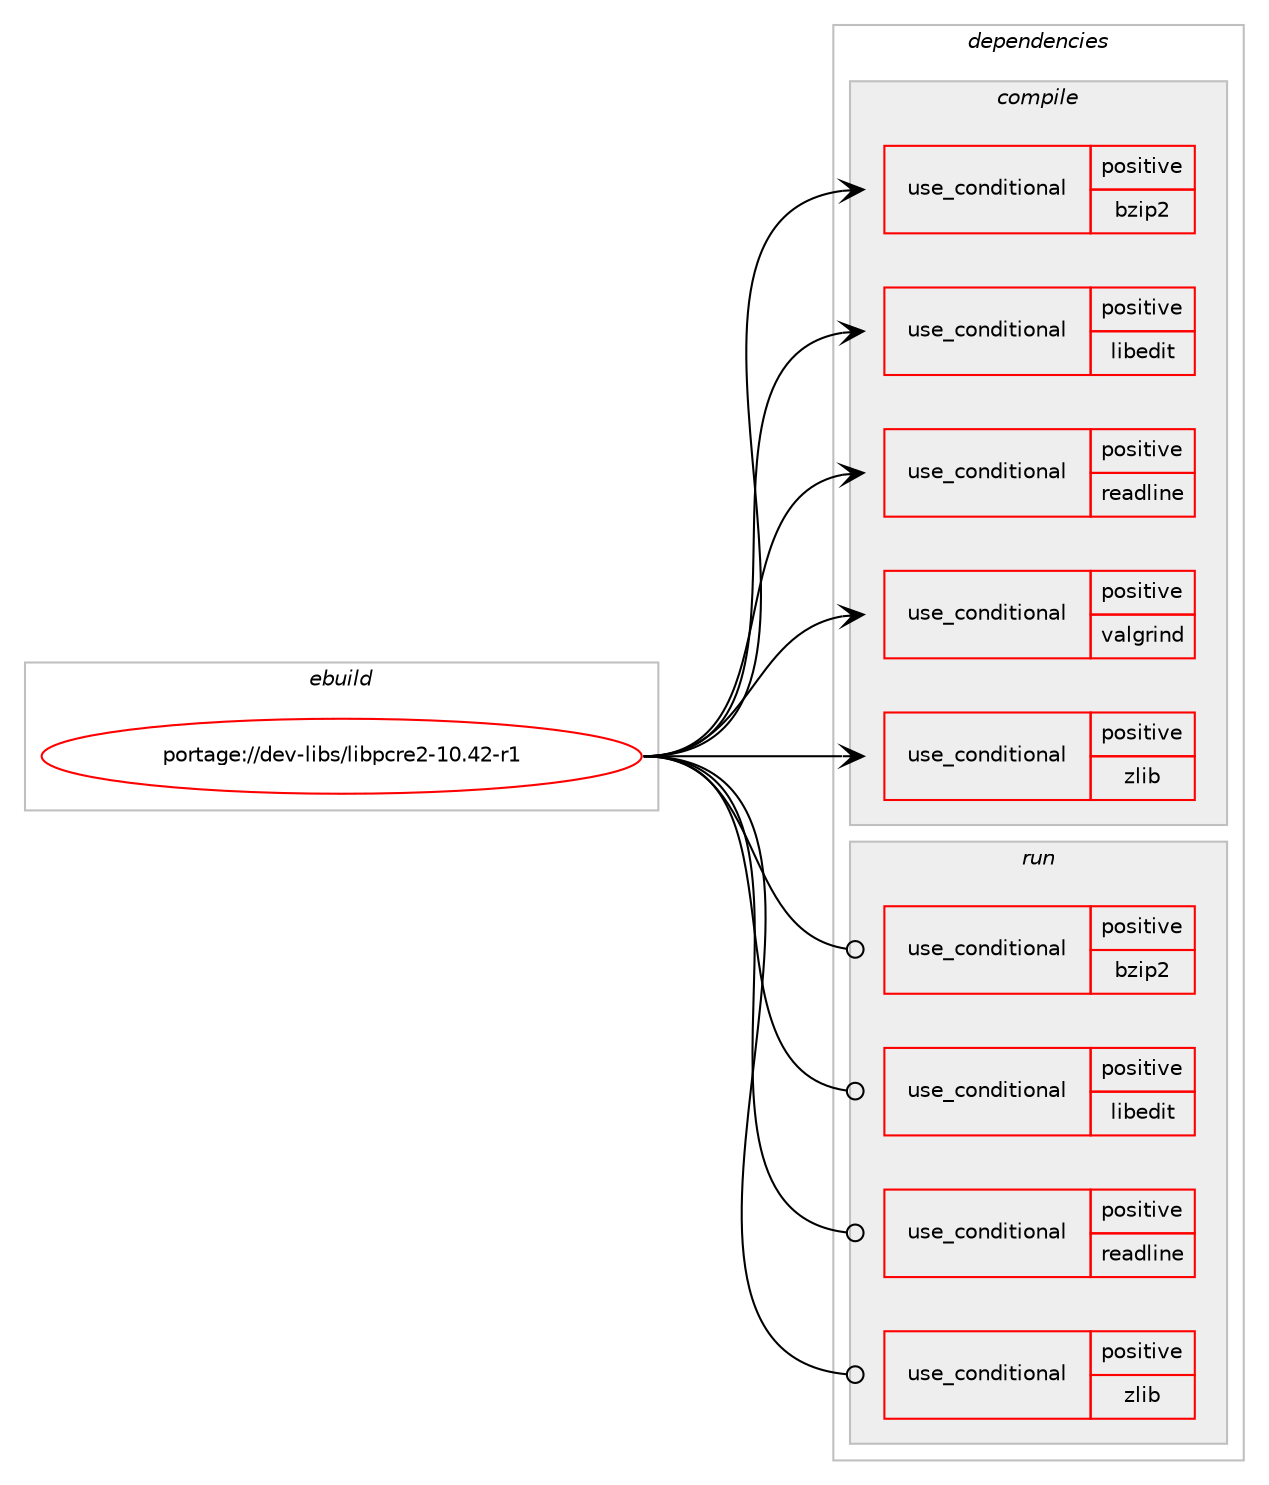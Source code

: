 digraph prolog {

# *************
# Graph options
# *************

newrank=true;
concentrate=true;
compound=true;
graph [rankdir=LR,fontname=Helvetica,fontsize=10,ranksep=1.5];#, ranksep=2.5, nodesep=0.2];
edge  [arrowhead=vee];
node  [fontname=Helvetica,fontsize=10];

# **********
# The ebuild
# **********

subgraph cluster_leftcol {
color=gray;
rank=same;
label=<<i>ebuild</i>>;
id [label="portage://dev-libs/libpcre2-10.42-r1", color=red, width=4, href="../dev-libs/libpcre2-10.42-r1.svg"];
}

# ****************
# The dependencies
# ****************

subgraph cluster_midcol {
color=gray;
label=<<i>dependencies</i>>;
subgraph cluster_compile {
fillcolor="#eeeeee";
style=filled;
label=<<i>compile</i>>;
subgraph cond26317 {
dependency56207 [label=<<TABLE BORDER="0" CELLBORDER="1" CELLSPACING="0" CELLPADDING="4"><TR><TD ROWSPAN="3" CELLPADDING="10">use_conditional</TD></TR><TR><TD>positive</TD></TR><TR><TD>bzip2</TD></TR></TABLE>>, shape=none, color=red];
# *** BEGIN UNKNOWN DEPENDENCY TYPE (TODO) ***
# dependency56207 -> package_dependency(portage://dev-libs/libpcre2-10.42-r1,install,no,app-arch,bzip2,none,[,,],[],[])
# *** END UNKNOWN DEPENDENCY TYPE (TODO) ***

}
id:e -> dependency56207:w [weight=20,style="solid",arrowhead="vee"];
subgraph cond26318 {
dependency56208 [label=<<TABLE BORDER="0" CELLBORDER="1" CELLSPACING="0" CELLPADDING="4"><TR><TD ROWSPAN="3" CELLPADDING="10">use_conditional</TD></TR><TR><TD>positive</TD></TR><TR><TD>libedit</TD></TR></TABLE>>, shape=none, color=red];
# *** BEGIN UNKNOWN DEPENDENCY TYPE (TODO) ***
# dependency56208 -> package_dependency(portage://dev-libs/libpcre2-10.42-r1,install,no,dev-libs,libedit,none,[,,],[],[])
# *** END UNKNOWN DEPENDENCY TYPE (TODO) ***

}
id:e -> dependency56208:w [weight=20,style="solid",arrowhead="vee"];
subgraph cond26319 {
dependency56209 [label=<<TABLE BORDER="0" CELLBORDER="1" CELLSPACING="0" CELLPADDING="4"><TR><TD ROWSPAN="3" CELLPADDING="10">use_conditional</TD></TR><TR><TD>positive</TD></TR><TR><TD>readline</TD></TR></TABLE>>, shape=none, color=red];
# *** BEGIN UNKNOWN DEPENDENCY TYPE (TODO) ***
# dependency56209 -> package_dependency(portage://dev-libs/libpcre2-10.42-r1,install,no,sys-libs,readline,none,[,,],any_same_slot,[])
# *** END UNKNOWN DEPENDENCY TYPE (TODO) ***

}
id:e -> dependency56209:w [weight=20,style="solid",arrowhead="vee"];
subgraph cond26320 {
dependency56210 [label=<<TABLE BORDER="0" CELLBORDER="1" CELLSPACING="0" CELLPADDING="4"><TR><TD ROWSPAN="3" CELLPADDING="10">use_conditional</TD></TR><TR><TD>positive</TD></TR><TR><TD>valgrind</TD></TR></TABLE>>, shape=none, color=red];
# *** BEGIN UNKNOWN DEPENDENCY TYPE (TODO) ***
# dependency56210 -> package_dependency(portage://dev-libs/libpcre2-10.42-r1,install,no,dev-debug,valgrind,none,[,,],[],[])
# *** END UNKNOWN DEPENDENCY TYPE (TODO) ***

}
id:e -> dependency56210:w [weight=20,style="solid",arrowhead="vee"];
subgraph cond26321 {
dependency56211 [label=<<TABLE BORDER="0" CELLBORDER="1" CELLSPACING="0" CELLPADDING="4"><TR><TD ROWSPAN="3" CELLPADDING="10">use_conditional</TD></TR><TR><TD>positive</TD></TR><TR><TD>zlib</TD></TR></TABLE>>, shape=none, color=red];
# *** BEGIN UNKNOWN DEPENDENCY TYPE (TODO) ***
# dependency56211 -> package_dependency(portage://dev-libs/libpcre2-10.42-r1,install,no,sys-libs,zlib,none,[,,],[],[])
# *** END UNKNOWN DEPENDENCY TYPE (TODO) ***

}
id:e -> dependency56211:w [weight=20,style="solid",arrowhead="vee"];
}
subgraph cluster_compileandrun {
fillcolor="#eeeeee";
style=filled;
label=<<i>compile and run</i>>;
}
subgraph cluster_run {
fillcolor="#eeeeee";
style=filled;
label=<<i>run</i>>;
subgraph cond26322 {
dependency56212 [label=<<TABLE BORDER="0" CELLBORDER="1" CELLSPACING="0" CELLPADDING="4"><TR><TD ROWSPAN="3" CELLPADDING="10">use_conditional</TD></TR><TR><TD>positive</TD></TR><TR><TD>bzip2</TD></TR></TABLE>>, shape=none, color=red];
# *** BEGIN UNKNOWN DEPENDENCY TYPE (TODO) ***
# dependency56212 -> package_dependency(portage://dev-libs/libpcre2-10.42-r1,run,no,app-arch,bzip2,none,[,,],[],[])
# *** END UNKNOWN DEPENDENCY TYPE (TODO) ***

}
id:e -> dependency56212:w [weight=20,style="solid",arrowhead="odot"];
subgraph cond26323 {
dependency56213 [label=<<TABLE BORDER="0" CELLBORDER="1" CELLSPACING="0" CELLPADDING="4"><TR><TD ROWSPAN="3" CELLPADDING="10">use_conditional</TD></TR><TR><TD>positive</TD></TR><TR><TD>libedit</TD></TR></TABLE>>, shape=none, color=red];
# *** BEGIN UNKNOWN DEPENDENCY TYPE (TODO) ***
# dependency56213 -> package_dependency(portage://dev-libs/libpcre2-10.42-r1,run,no,dev-libs,libedit,none,[,,],[],[])
# *** END UNKNOWN DEPENDENCY TYPE (TODO) ***

}
id:e -> dependency56213:w [weight=20,style="solid",arrowhead="odot"];
subgraph cond26324 {
dependency56214 [label=<<TABLE BORDER="0" CELLBORDER="1" CELLSPACING="0" CELLPADDING="4"><TR><TD ROWSPAN="3" CELLPADDING="10">use_conditional</TD></TR><TR><TD>positive</TD></TR><TR><TD>readline</TD></TR></TABLE>>, shape=none, color=red];
# *** BEGIN UNKNOWN DEPENDENCY TYPE (TODO) ***
# dependency56214 -> package_dependency(portage://dev-libs/libpcre2-10.42-r1,run,no,sys-libs,readline,none,[,,],any_same_slot,[])
# *** END UNKNOWN DEPENDENCY TYPE (TODO) ***

}
id:e -> dependency56214:w [weight=20,style="solid",arrowhead="odot"];
subgraph cond26325 {
dependency56215 [label=<<TABLE BORDER="0" CELLBORDER="1" CELLSPACING="0" CELLPADDING="4"><TR><TD ROWSPAN="3" CELLPADDING="10">use_conditional</TD></TR><TR><TD>positive</TD></TR><TR><TD>zlib</TD></TR></TABLE>>, shape=none, color=red];
# *** BEGIN UNKNOWN DEPENDENCY TYPE (TODO) ***
# dependency56215 -> package_dependency(portage://dev-libs/libpcre2-10.42-r1,run,no,sys-libs,zlib,none,[,,],[],[])
# *** END UNKNOWN DEPENDENCY TYPE (TODO) ***

}
id:e -> dependency56215:w [weight=20,style="solid",arrowhead="odot"];
}
}

# **************
# The candidates
# **************

subgraph cluster_choices {
rank=same;
color=gray;
label=<<i>candidates</i>>;

}

}
